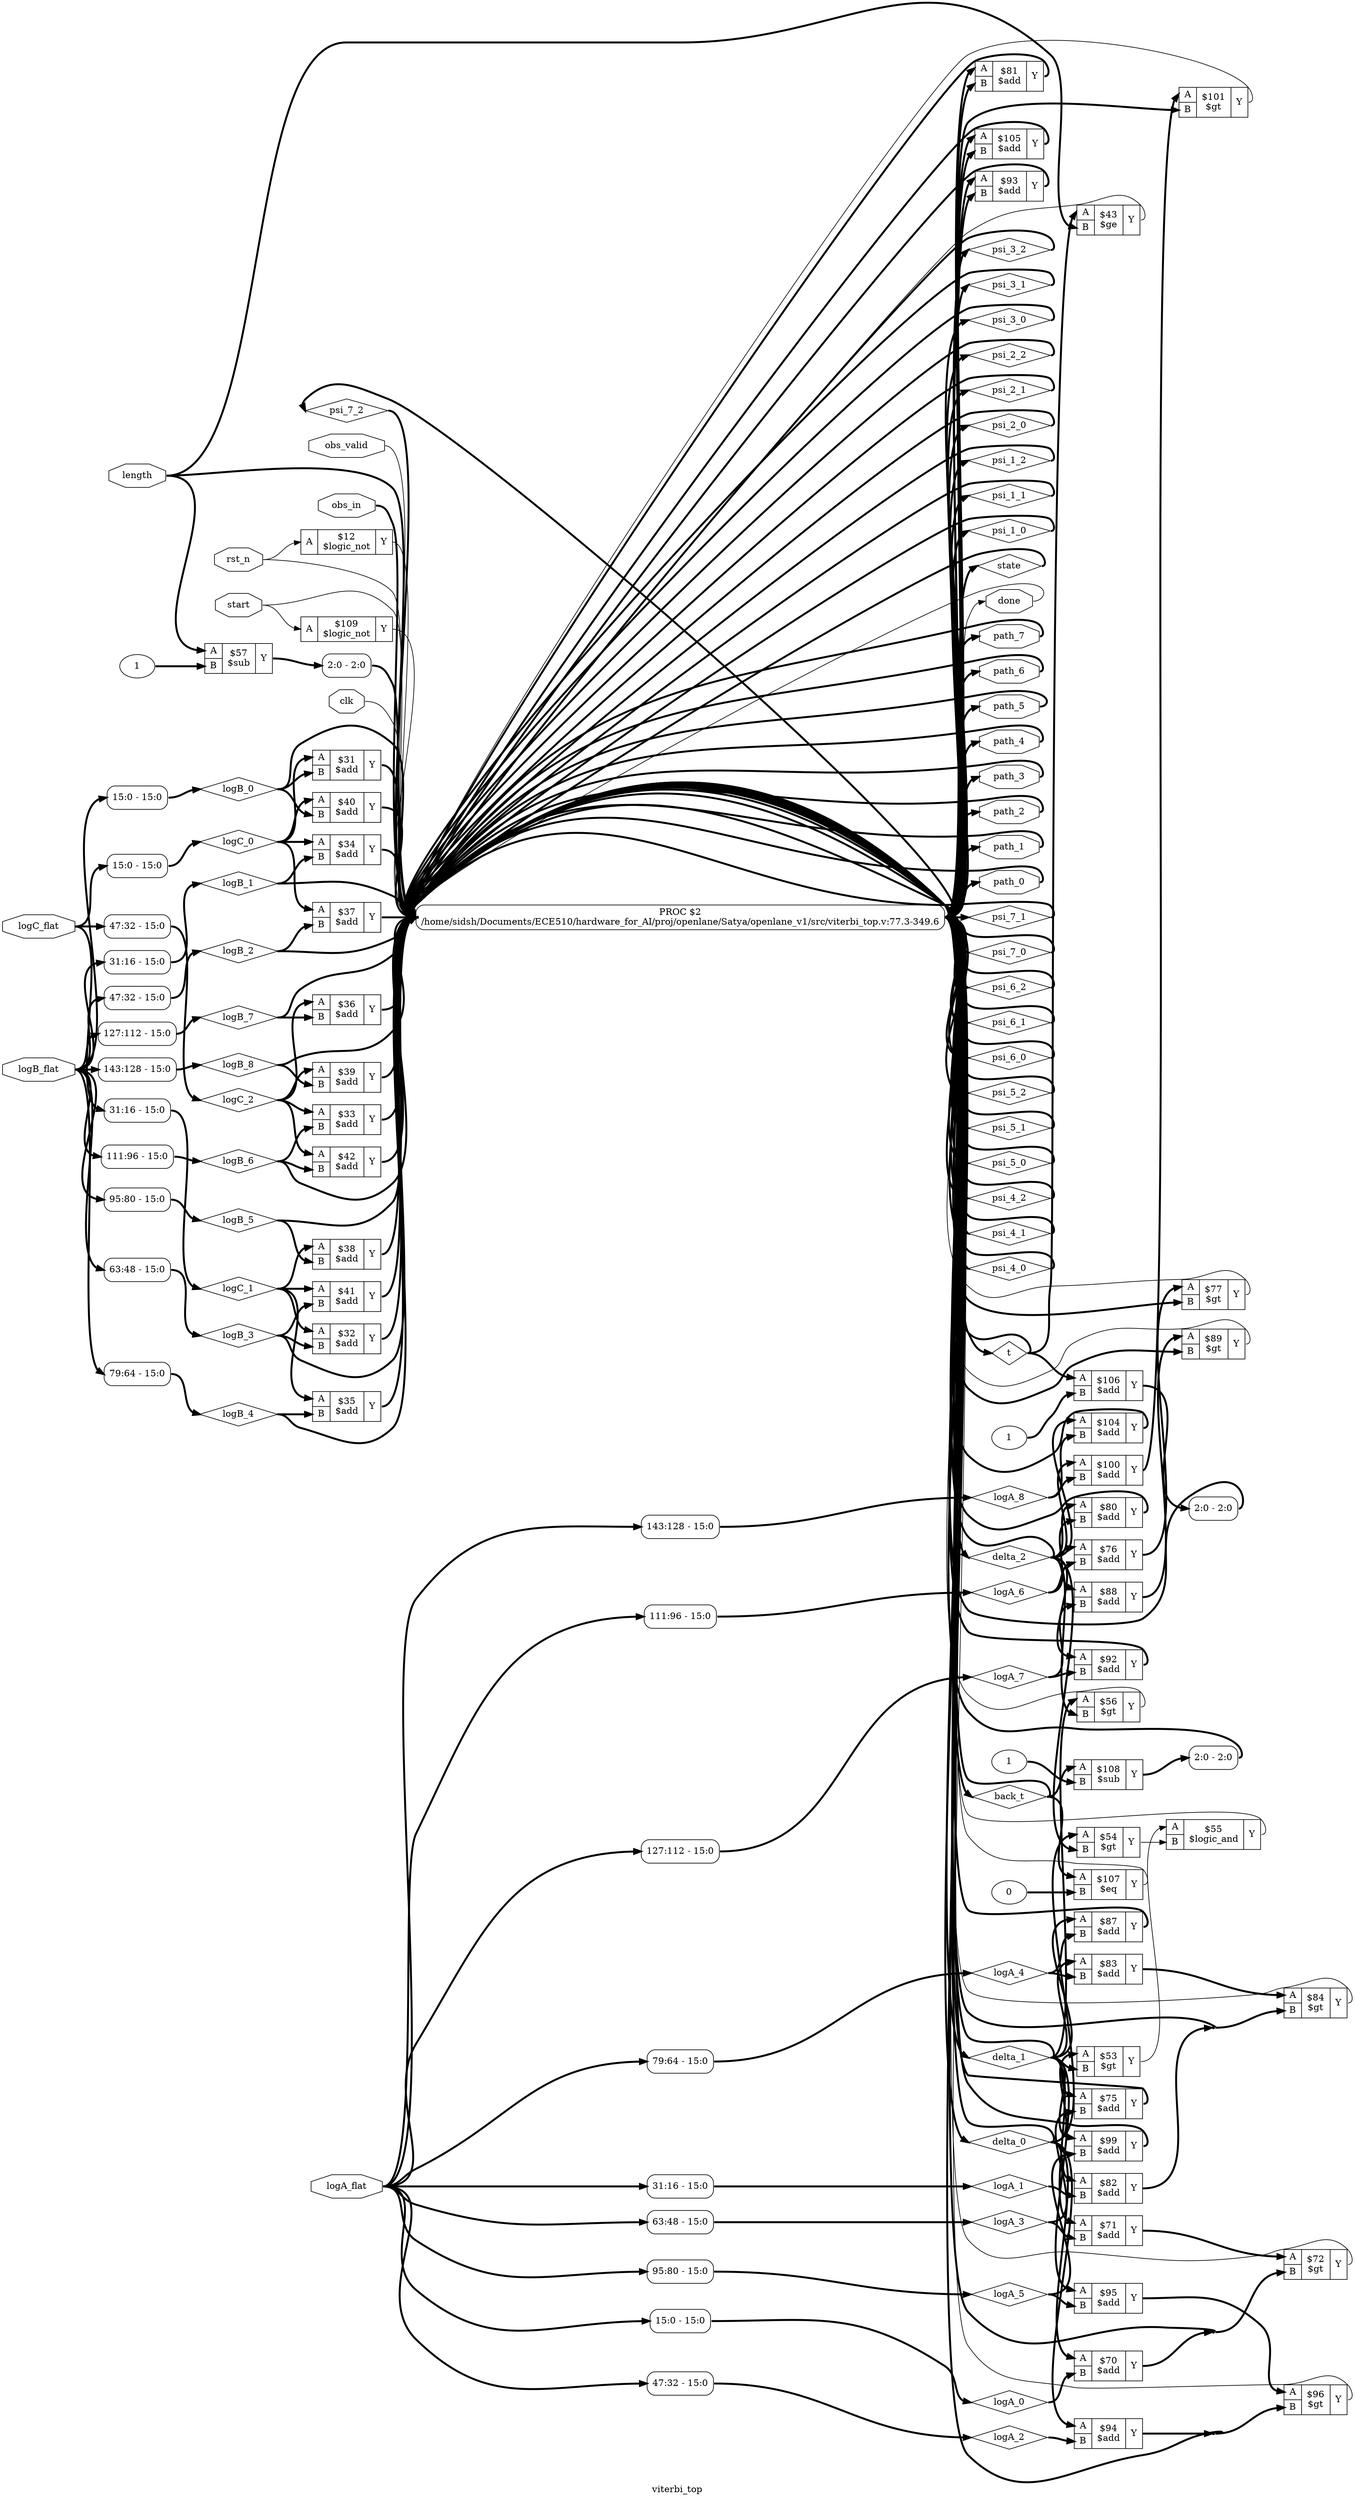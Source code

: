 digraph "viterbi_top" {
label="viterbi_top";
rankdir="LR";
remincross=true;
n153 [ shape=diamond, label="psi_7_2", color="black", fontcolor="black"];
n154 [ shape=diamond, label="psi_7_1", color="black", fontcolor="black"];
n155 [ shape=diamond, label="psi_7_0", color="black", fontcolor="black"];
n156 [ shape=diamond, label="psi_6_2", color="black", fontcolor="black"];
n157 [ shape=diamond, label="psi_6_1", color="black", fontcolor="black"];
n158 [ shape=diamond, label="psi_6_0", color="black", fontcolor="black"];
n159 [ shape=diamond, label="psi_5_2", color="black", fontcolor="black"];
n160 [ shape=diamond, label="psi_5_1", color="black", fontcolor="black"];
n161 [ shape=diamond, label="psi_5_0", color="black", fontcolor="black"];
n162 [ shape=diamond, label="psi_4_2", color="black", fontcolor="black"];
n163 [ shape=diamond, label="psi_4_1", color="black", fontcolor="black"];
n164 [ shape=diamond, label="psi_4_0", color="black", fontcolor="black"];
n165 [ shape=diamond, label="psi_3_2", color="black", fontcolor="black"];
n166 [ shape=diamond, label="psi_3_1", color="black", fontcolor="black"];
n167 [ shape=diamond, label="psi_3_0", color="black", fontcolor="black"];
n168 [ shape=diamond, label="psi_2_2", color="black", fontcolor="black"];
n169 [ shape=diamond, label="psi_2_1", color="black", fontcolor="black"];
n170 [ shape=diamond, label="psi_2_0", color="black", fontcolor="black"];
n171 [ shape=diamond, label="psi_1_2", color="black", fontcolor="black"];
n172 [ shape=diamond, label="psi_1_1", color="black", fontcolor="black"];
n173 [ shape=diamond, label="psi_1_0", color="black", fontcolor="black"];
n174 [ shape=diamond, label="delta_2", color="black", fontcolor="black"];
n175 [ shape=diamond, label="delta_1", color="black", fontcolor="black"];
n176 [ shape=diamond, label="delta_0", color="black", fontcolor="black"];
n177 [ shape=diamond, label="back_t", color="black", fontcolor="black"];
n178 [ shape=diamond, label="t", color="black", fontcolor="black"];
n179 [ shape=diamond, label="state", color="black", fontcolor="black"];
n180 [ shape=diamond, label="logB_8", color="black", fontcolor="black"];
n181 [ shape=diamond, label="logB_7", color="black", fontcolor="black"];
n182 [ shape=diamond, label="logB_6", color="black", fontcolor="black"];
n183 [ shape=diamond, label="logB_5", color="black", fontcolor="black"];
n184 [ shape=diamond, label="logB_4", color="black", fontcolor="black"];
n185 [ shape=diamond, label="logB_3", color="black", fontcolor="black"];
n186 [ shape=diamond, label="logB_2", color="black", fontcolor="black"];
n187 [ shape=diamond, label="logB_1", color="black", fontcolor="black"];
n188 [ shape=diamond, label="logB_0", color="black", fontcolor="black"];
n189 [ shape=diamond, label="logC_2", color="black", fontcolor="black"];
n190 [ shape=diamond, label="logC_1", color="black", fontcolor="black"];
n191 [ shape=diamond, label="logC_0", color="black", fontcolor="black"];
n192 [ shape=diamond, label="logA_8", color="black", fontcolor="black"];
n193 [ shape=diamond, label="logA_7", color="black", fontcolor="black"];
n194 [ shape=diamond, label="logA_6", color="black", fontcolor="black"];
n195 [ shape=diamond, label="logA_5", color="black", fontcolor="black"];
n196 [ shape=diamond, label="logA_4", color="black", fontcolor="black"];
n197 [ shape=diamond, label="logA_3", color="black", fontcolor="black"];
n198 [ shape=diamond, label="logA_2", color="black", fontcolor="black"];
n199 [ shape=diamond, label="logA_1", color="black", fontcolor="black"];
n200 [ shape=diamond, label="logA_0", color="black", fontcolor="black"];
n201 [ shape=octagon, label="done", color="black", fontcolor="black"];
n202 [ shape=octagon, label="path_7", color="black", fontcolor="black"];
n203 [ shape=octagon, label="path_6", color="black", fontcolor="black"];
n204 [ shape=octagon, label="path_5", color="black", fontcolor="black"];
n205 [ shape=octagon, label="path_4", color="black", fontcolor="black"];
n206 [ shape=octagon, label="path_3", color="black", fontcolor="black"];
n207 [ shape=octagon, label="path_2", color="black", fontcolor="black"];
n208 [ shape=octagon, label="path_1", color="black", fontcolor="black"];
n209 [ shape=octagon, label="path_0", color="black", fontcolor="black"];
n210 [ shape=octagon, label="logB_flat", color="black", fontcolor="black"];
n211 [ shape=octagon, label="logC_flat", color="black", fontcolor="black"];
n212 [ shape=octagon, label="logA_flat", color="black", fontcolor="black"];
n213 [ shape=octagon, label="obs_valid", color="black", fontcolor="black"];
n214 [ shape=octagon, label="obs_in", color="black", fontcolor="black"];
n215 [ shape=octagon, label="length", color="black", fontcolor="black"];
n216 [ shape=octagon, label="start", color="black", fontcolor="black"];
n217 [ shape=octagon, label="rst_n", color="black", fontcolor="black"];
n218 [ shape=octagon, label="clk", color="black", fontcolor="black"];
c221 [ shape=record, label="{{<p219> A}|$109\n$logic_not|{<p220> Y}}",  ];
v0 [ label="1" ];
c223 [ shape=record, label="{{<p219> A|<p222> B}|$108\n$sub|{<p220> Y}}",  ];
v1 [ label="0" ];
c224 [ shape=record, label="{{<p219> A|<p222> B}|$107\n$eq|{<p220> Y}}",  ];
v2 [ label="1" ];
c225 [ shape=record, label="{{<p219> A|<p222> B}|$106\n$add|{<p220> Y}}",  ];
c226 [ shape=record, label="{{<p219> A|<p222> B}|$105\n$add|{<p220> Y}}",  ];
c227 [ shape=record, label="{{<p219> A|<p222> B}|$104\n$add|{<p220> Y}}",  ];
c228 [ shape=record, label="{{<p219> A|<p222> B}|$101\n$gt|{<p220> Y}}",  ];
c229 [ shape=record, label="{{<p219> A|<p222> B}|$100\n$add|{<p220> Y}}",  ];
c230 [ shape=record, label="{{<p219> A|<p222> B}|$99\n$add|{<p220> Y}}",  ];
c231 [ shape=record, label="{{<p219> A|<p222> B}|$96\n$gt|{<p220> Y}}",  ];
c232 [ shape=record, label="{{<p219> A|<p222> B}|$95\n$add|{<p220> Y}}",  ];
c233 [ shape=record, label="{{<p219> A|<p222> B}|$94\n$add|{<p220> Y}}",  ];
c234 [ shape=record, label="{{<p219> A|<p222> B}|$93\n$add|{<p220> Y}}",  ];
c235 [ shape=record, label="{{<p219> A|<p222> B}|$92\n$add|{<p220> Y}}",  ];
c236 [ shape=record, label="{{<p219> A|<p222> B}|$89\n$gt|{<p220> Y}}",  ];
c237 [ shape=record, label="{{<p219> A|<p222> B}|$88\n$add|{<p220> Y}}",  ];
c238 [ shape=record, label="{{<p219> A|<p222> B}|$87\n$add|{<p220> Y}}",  ];
c239 [ shape=record, label="{{<p219> A|<p222> B}|$84\n$gt|{<p220> Y}}",  ];
c240 [ shape=record, label="{{<p219> A|<p222> B}|$83\n$add|{<p220> Y}}",  ];
c241 [ shape=record, label="{{<p219> A|<p222> B}|$82\n$add|{<p220> Y}}",  ];
c242 [ shape=record, label="{{<p219> A|<p222> B}|$81\n$add|{<p220> Y}}",  ];
c243 [ shape=record, label="{{<p219> A|<p222> B}|$80\n$add|{<p220> Y}}",  ];
c244 [ shape=record, label="{{<p219> A|<p222> B}|$77\n$gt|{<p220> Y}}",  ];
c245 [ shape=record, label="{{<p219> A|<p222> B}|$76\n$add|{<p220> Y}}",  ];
c246 [ shape=record, label="{{<p219> A|<p222> B}|$75\n$add|{<p220> Y}}",  ];
c247 [ shape=record, label="{{<p219> A|<p222> B}|$72\n$gt|{<p220> Y}}",  ];
c248 [ shape=record, label="{{<p219> A|<p222> B}|$71\n$add|{<p220> Y}}",  ];
c249 [ shape=record, label="{{<p219> A|<p222> B}|$70\n$add|{<p220> Y}}",  ];
v3 [ label="1" ];
c250 [ shape=record, label="{{<p219> A|<p222> B}|$57\n$sub|{<p220> Y}}",  ];
c251 [ shape=record, label="{{<p219> A|<p222> B}|$56\n$gt|{<p220> Y}}",  ];
c252 [ shape=record, label="{{<p219> A|<p222> B}|$55\n$logic_and|{<p220> Y}}",  ];
c253 [ shape=record, label="{{<p219> A|<p222> B}|$54\n$gt|{<p220> Y}}",  ];
c254 [ shape=record, label="{{<p219> A|<p222> B}|$53\n$gt|{<p220> Y}}",  ];
c255 [ shape=record, label="{{<p219> A|<p222> B}|$43\n$ge|{<p220> Y}}",  ];
c256 [ shape=record, label="{{<p219> A|<p222> B}|$42\n$add|{<p220> Y}}",  ];
c257 [ shape=record, label="{{<p219> A|<p222> B}|$41\n$add|{<p220> Y}}",  ];
c258 [ shape=record, label="{{<p219> A|<p222> B}|$40\n$add|{<p220> Y}}",  ];
c259 [ shape=record, label="{{<p219> A|<p222> B}|$39\n$add|{<p220> Y}}",  ];
c260 [ shape=record, label="{{<p219> A|<p222> B}|$38\n$add|{<p220> Y}}",  ];
c261 [ shape=record, label="{{<p219> A|<p222> B}|$37\n$add|{<p220> Y}}",  ];
c262 [ shape=record, label="{{<p219> A|<p222> B}|$36\n$add|{<p220> Y}}",  ];
c263 [ shape=record, label="{{<p219> A|<p222> B}|$35\n$add|{<p220> Y}}",  ];
c264 [ shape=record, label="{{<p219> A|<p222> B}|$34\n$add|{<p220> Y}}",  ];
c265 [ shape=record, label="{{<p219> A|<p222> B}|$33\n$add|{<p220> Y}}",  ];
c266 [ shape=record, label="{{<p219> A|<p222> B}|$32\n$add|{<p220> Y}}",  ];
c267 [ shape=record, label="{{<p219> A|<p222> B}|$31\n$add|{<p220> Y}}",  ];
c268 [ shape=record, label="{{<p219> A}|$12\n$logic_not|{<p220> Y}}",  ];
x5 [ shape=record, style=rounded, label="<s0> 2:0 - 2:0 ", color="black", fontcolor="black" ];
x6 [ shape=record, style=rounded, label="<s0> 2:0 - 2:0 ", color="black", fontcolor="black" ];
x7 [ shape=record, style=rounded, label="<s0> 2:0 - 2:0 ", color="black", fontcolor="black" ];
p4 [shape=box, style=rounded, label="PROC $2\n/home/sidsh/Documents/ECE510/hardware_for_AI/proj/openlane/Satya/openlane_v1/src/viterbi_top.v:77.3-349.6", ];
x8 [ shape=record, style=rounded, label="<s0> 15:0 - 15:0 ", color="black", fontcolor="black" ];
x9 [ shape=record, style=rounded, label="<s0> 31:16 - 15:0 ", color="black", fontcolor="black" ];
x10 [ shape=record, style=rounded, label="<s0> 47:32 - 15:0 ", color="black", fontcolor="black" ];
x11 [ shape=record, style=rounded, label="<s0> 63:48 - 15:0 ", color="black", fontcolor="black" ];
x12 [ shape=record, style=rounded, label="<s0> 79:64 - 15:0 ", color="black", fontcolor="black" ];
x13 [ shape=record, style=rounded, label="<s0> 95:80 - 15:0 ", color="black", fontcolor="black" ];
x14 [ shape=record, style=rounded, label="<s0> 111:96 - 15:0 ", color="black", fontcolor="black" ];
x15 [ shape=record, style=rounded, label="<s0> 127:112 - 15:0 ", color="black", fontcolor="black" ];
x16 [ shape=record, style=rounded, label="<s0> 143:128 - 15:0 ", color="black", fontcolor="black" ];
x17 [ shape=record, style=rounded, label="<s0> 15:0 - 15:0 ", color="black", fontcolor="black" ];
x18 [ shape=record, style=rounded, label="<s0> 31:16 - 15:0 ", color="black", fontcolor="black" ];
x19 [ shape=record, style=rounded, label="<s0> 47:32 - 15:0 ", color="black", fontcolor="black" ];
x20 [ shape=record, style=rounded, label="<s0> 15:0 - 15:0 ", color="black", fontcolor="black" ];
x21 [ shape=record, style=rounded, label="<s0> 31:16 - 15:0 ", color="black", fontcolor="black" ];
x22 [ shape=record, style=rounded, label="<s0> 47:32 - 15:0 ", color="black", fontcolor="black" ];
x23 [ shape=record, style=rounded, label="<s0> 63:48 - 15:0 ", color="black", fontcolor="black" ];
x24 [ shape=record, style=rounded, label="<s0> 79:64 - 15:0 ", color="black", fontcolor="black" ];
x25 [ shape=record, style=rounded, label="<s0> 95:80 - 15:0 ", color="black", fontcolor="black" ];
x26 [ shape=record, style=rounded, label="<s0> 111:96 - 15:0 ", color="black", fontcolor="black" ];
x27 [ shape=record, style=rounded, label="<s0> 127:112 - 15:0 ", color="black", fontcolor="black" ];
x28 [ shape=record, style=rounded, label="<s0> 143:128 - 15:0 ", color="black", fontcolor="black" ];
c221:p220:e -> p4:w [color="black", fontcolor="black", label=""];
c229:p220:e -> c228:p219:w [color="black", fontcolor="black", style="setlinewidth(3)", label=""];
c230:p220:e -> p4:w [color="black", fontcolor="black", style="setlinewidth(3)", label=""];
p4:e -> c228:p222:w [color="black", fontcolor="black", style="setlinewidth(3)", label=""];
c231:p220:e -> p4:w [color="black", fontcolor="black", label=""];
c232:p220:e -> c231:p219:w [color="black", fontcolor="black", style="setlinewidth(3)", label=""];
p4:e -> n153:w [color="black", fontcolor="black", style="setlinewidth(3)", label=""];
n153:e -> p4:w [color="black", fontcolor="black", style="setlinewidth(3)", label=""];
p4:e -> n154:w [color="black", fontcolor="black", style="setlinewidth(3)", label=""];
n154:e -> p4:w [color="black", fontcolor="black", style="setlinewidth(3)", label=""];
p4:e -> n155:w [color="black", fontcolor="black", style="setlinewidth(3)", label=""];
n155:e -> p4:w [color="black", fontcolor="black", style="setlinewidth(3)", label=""];
p4:e -> n156:w [color="black", fontcolor="black", style="setlinewidth(3)", label=""];
n156:e -> p4:w [color="black", fontcolor="black", style="setlinewidth(3)", label=""];
p4:e -> n157:w [color="black", fontcolor="black", style="setlinewidth(3)", label=""];
n157:e -> p4:w [color="black", fontcolor="black", style="setlinewidth(3)", label=""];
p4:e -> n158:w [color="black", fontcolor="black", style="setlinewidth(3)", label=""];
n158:e -> p4:w [color="black", fontcolor="black", style="setlinewidth(3)", label=""];
p4:e -> n159:w [color="black", fontcolor="black", style="setlinewidth(3)", label=""];
n159:e -> p4:w [color="black", fontcolor="black", style="setlinewidth(3)", label=""];
n16 [ shape=point ];
c233:p220:e -> n16:w [color="black", fontcolor="black", style="setlinewidth(3)", label=""];
n16:e -> c231:p222:w [color="black", fontcolor="black", style="setlinewidth(3)", label=""];
n16:e -> p4:w [color="black", fontcolor="black", style="setlinewidth(3)", label=""];
p4:e -> n160:w [color="black", fontcolor="black", style="setlinewidth(3)", label=""];
n160:e -> p4:w [color="black", fontcolor="black", style="setlinewidth(3)", label=""];
p4:e -> n161:w [color="black", fontcolor="black", style="setlinewidth(3)", label=""];
n161:e -> p4:w [color="black", fontcolor="black", style="setlinewidth(3)", label=""];
p4:e -> n162:w [color="black", fontcolor="black", style="setlinewidth(3)", label=""];
n162:e -> p4:w [color="black", fontcolor="black", style="setlinewidth(3)", label=""];
p4:e -> n163:w [color="black", fontcolor="black", style="setlinewidth(3)", label=""];
n163:e -> p4:w [color="black", fontcolor="black", style="setlinewidth(3)", label=""];
p4:e -> n164:w [color="black", fontcolor="black", style="setlinewidth(3)", label=""];
n164:e -> p4:w [color="black", fontcolor="black", style="setlinewidth(3)", label=""];
p4:e -> n165:w [color="black", fontcolor="black", style="setlinewidth(3)", label=""];
n165:e -> p4:w [color="black", fontcolor="black", style="setlinewidth(3)", label=""];
p4:e -> n166:w [color="black", fontcolor="black", style="setlinewidth(3)", label=""];
n166:e -> p4:w [color="black", fontcolor="black", style="setlinewidth(3)", label=""];
p4:e -> n167:w [color="black", fontcolor="black", style="setlinewidth(3)", label=""];
n167:e -> p4:w [color="black", fontcolor="black", style="setlinewidth(3)", label=""];
p4:e -> n168:w [color="black", fontcolor="black", style="setlinewidth(3)", label=""];
n168:e -> p4:w [color="black", fontcolor="black", style="setlinewidth(3)", label=""];
p4:e -> n169:w [color="black", fontcolor="black", style="setlinewidth(3)", label=""];
n169:e -> p4:w [color="black", fontcolor="black", style="setlinewidth(3)", label=""];
c234:p220:e -> p4:w [color="black", fontcolor="black", style="setlinewidth(3)", label=""];
p4:e -> n170:w [color="black", fontcolor="black", style="setlinewidth(3)", label=""];
n170:e -> p4:w [color="black", fontcolor="black", style="setlinewidth(3)", label=""];
p4:e -> n171:w [color="black", fontcolor="black", style="setlinewidth(3)", label=""];
n171:e -> p4:w [color="black", fontcolor="black", style="setlinewidth(3)", label=""];
p4:e -> n172:w [color="black", fontcolor="black", style="setlinewidth(3)", label=""];
n172:e -> p4:w [color="black", fontcolor="black", style="setlinewidth(3)", label=""];
p4:e -> n173:w [color="black", fontcolor="black", style="setlinewidth(3)", label=""];
n173:e -> p4:w [color="black", fontcolor="black", style="setlinewidth(3)", label=""];
p4:e -> n174:w [color="black", fontcolor="black", style="setlinewidth(3)", label=""];
n174:e -> c227:p219:w [color="black", fontcolor="black", style="setlinewidth(3)", label=""];
n174:e -> c229:p219:w [color="black", fontcolor="black", style="setlinewidth(3)", label=""];
n174:e -> c235:p219:w [color="black", fontcolor="black", style="setlinewidth(3)", label=""];
n174:e -> c237:p219:w [color="black", fontcolor="black", style="setlinewidth(3)", label=""];
n174:e -> c243:p219:w [color="black", fontcolor="black", style="setlinewidth(3)", label=""];
n174:e -> c245:p219:w [color="black", fontcolor="black", style="setlinewidth(3)", label=""];
n174:e -> c251:p222:w [color="black", fontcolor="black", style="setlinewidth(3)", label=""];
n174:e -> c253:p222:w [color="black", fontcolor="black", style="setlinewidth(3)", label=""];
n174:e -> p4:w [color="black", fontcolor="black", style="setlinewidth(3)", label=""];
p4:e -> n175:w [color="black", fontcolor="black", style="setlinewidth(3)", label=""];
n175:e -> c230:p219:w [color="black", fontcolor="black", style="setlinewidth(3)", label=""];
n175:e -> c232:p219:w [color="black", fontcolor="black", style="setlinewidth(3)", label=""];
n175:e -> c238:p219:w [color="black", fontcolor="black", style="setlinewidth(3)", label=""];
n175:e -> c240:p219:w [color="black", fontcolor="black", style="setlinewidth(3)", label=""];
n175:e -> c246:p219:w [color="black", fontcolor="black", style="setlinewidth(3)", label=""];
n175:e -> c248:p219:w [color="black", fontcolor="black", style="setlinewidth(3)", label=""];
n175:e -> c251:p219:w [color="black", fontcolor="black", style="setlinewidth(3)", label=""];
n175:e -> c254:p222:w [color="black", fontcolor="black", style="setlinewidth(3)", label=""];
n175:e -> p4:w [color="black", fontcolor="black", style="setlinewidth(3)", label=""];
p4:e -> n176:w [color="black", fontcolor="black", style="setlinewidth(3)", label=""];
n176:e -> c233:p219:w [color="black", fontcolor="black", style="setlinewidth(3)", label=""];
n176:e -> c241:p219:w [color="black", fontcolor="black", style="setlinewidth(3)", label=""];
n176:e -> c249:p219:w [color="black", fontcolor="black", style="setlinewidth(3)", label=""];
n176:e -> c253:p219:w [color="black", fontcolor="black", style="setlinewidth(3)", label=""];
n176:e -> c254:p219:w [color="black", fontcolor="black", style="setlinewidth(3)", label=""];
n176:e -> p4:w [color="black", fontcolor="black", style="setlinewidth(3)", label=""];
p4:e -> n177:w [color="black", fontcolor="black", style="setlinewidth(3)", label=""];
n177:e -> c223:p219:w [color="black", fontcolor="black", style="setlinewidth(3)", label=""];
n177:e -> c224:p219:w [color="black", fontcolor="black", style="setlinewidth(3)", label=""];
n177:e -> p4:w [color="black", fontcolor="black", style="setlinewidth(3)", label=""];
p4:e -> n178:w [color="black", fontcolor="black", style="setlinewidth(3)", label=""];
n178:e -> c225:p219:w [color="black", fontcolor="black", style="setlinewidth(3)", label=""];
n178:e -> c255:p219:w [color="black", fontcolor="black", style="setlinewidth(3)", label=""];
n178:e -> p4:w [color="black", fontcolor="black", style="setlinewidth(3)", label=""];
p4:e -> n179:w [color="black", fontcolor="black", style="setlinewidth(3)", label=""];
n179:e -> p4:w [color="black", fontcolor="black", style="setlinewidth(3)", label=""];
c235:p220:e -> p4:w [color="black", fontcolor="black", style="setlinewidth(3)", label=""];
x28:e -> n180:w [color="black", fontcolor="black", style="setlinewidth(3)", label=""];
n180:e -> c259:p222:w [color="black", fontcolor="black", style="setlinewidth(3)", label=""];
n180:e -> p4:w [color="black", fontcolor="black", style="setlinewidth(3)", label=""];
x27:e -> n181:w [color="black", fontcolor="black", style="setlinewidth(3)", label=""];
n181:e -> c262:p222:w [color="black", fontcolor="black", style="setlinewidth(3)", label=""];
n181:e -> p4:w [color="black", fontcolor="black", style="setlinewidth(3)", label=""];
x26:e -> n182:w [color="black", fontcolor="black", style="setlinewidth(3)", label=""];
n182:e -> c256:p222:w [color="black", fontcolor="black", style="setlinewidth(3)", label=""];
n182:e -> c265:p222:w [color="black", fontcolor="black", style="setlinewidth(3)", label=""];
n182:e -> p4:w [color="black", fontcolor="black", style="setlinewidth(3)", label=""];
x25:e -> n183:w [color="black", fontcolor="black", style="setlinewidth(3)", label=""];
n183:e -> c260:p222:w [color="black", fontcolor="black", style="setlinewidth(3)", label=""];
n183:e -> p4:w [color="black", fontcolor="black", style="setlinewidth(3)", label=""];
x24:e -> n184:w [color="black", fontcolor="black", style="setlinewidth(3)", label=""];
n184:e -> c263:p222:w [color="black", fontcolor="black", style="setlinewidth(3)", label=""];
n184:e -> p4:w [color="black", fontcolor="black", style="setlinewidth(3)", label=""];
x23:e -> n185:w [color="black", fontcolor="black", style="setlinewidth(3)", label=""];
n185:e -> c257:p222:w [color="black", fontcolor="black", style="setlinewidth(3)", label=""];
n185:e -> c266:p222:w [color="black", fontcolor="black", style="setlinewidth(3)", label=""];
n185:e -> p4:w [color="black", fontcolor="black", style="setlinewidth(3)", label=""];
x22:e -> n186:w [color="black", fontcolor="black", style="setlinewidth(3)", label=""];
n186:e -> c261:p222:w [color="black", fontcolor="black", style="setlinewidth(3)", label=""];
n186:e -> p4:w [color="black", fontcolor="black", style="setlinewidth(3)", label=""];
x21:e -> n187:w [color="black", fontcolor="black", style="setlinewidth(3)", label=""];
n187:e -> c264:p222:w [color="black", fontcolor="black", style="setlinewidth(3)", label=""];
n187:e -> p4:w [color="black", fontcolor="black", style="setlinewidth(3)", label=""];
x20:e -> n188:w [color="black", fontcolor="black", style="setlinewidth(3)", label=""];
n188:e -> c258:p222:w [color="black", fontcolor="black", style="setlinewidth(3)", label=""];
n188:e -> c267:p222:w [color="black", fontcolor="black", style="setlinewidth(3)", label=""];
n188:e -> p4:w [color="black", fontcolor="black", style="setlinewidth(3)", label=""];
x19:e -> n189:w [color="black", fontcolor="black", style="setlinewidth(3)", label=""];
n189:e -> c256:p219:w [color="black", fontcolor="black", style="setlinewidth(3)", label=""];
n189:e -> c259:p219:w [color="black", fontcolor="black", style="setlinewidth(3)", label=""];
n189:e -> c262:p219:w [color="black", fontcolor="black", style="setlinewidth(3)", label=""];
n189:e -> c265:p219:w [color="black", fontcolor="black", style="setlinewidth(3)", label=""];
x18:e -> n190:w [color="black", fontcolor="black", style="setlinewidth(3)", label=""];
n190:e -> c257:p219:w [color="black", fontcolor="black", style="setlinewidth(3)", label=""];
n190:e -> c260:p219:w [color="black", fontcolor="black", style="setlinewidth(3)", label=""];
n190:e -> c263:p219:w [color="black", fontcolor="black", style="setlinewidth(3)", label=""];
n190:e -> c266:p219:w [color="black", fontcolor="black", style="setlinewidth(3)", label=""];
x17:e -> n191:w [color="black", fontcolor="black", style="setlinewidth(3)", label=""];
n191:e -> c258:p219:w [color="black", fontcolor="black", style="setlinewidth(3)", label=""];
n191:e -> c261:p219:w [color="black", fontcolor="black", style="setlinewidth(3)", label=""];
n191:e -> c264:p219:w [color="black", fontcolor="black", style="setlinewidth(3)", label=""];
n191:e -> c267:p219:w [color="black", fontcolor="black", style="setlinewidth(3)", label=""];
x16:e -> n192:w [color="black", fontcolor="black", style="setlinewidth(3)", label=""];
n192:e -> c227:p222:w [color="black", fontcolor="black", style="setlinewidth(3)", label=""];
n192:e -> c229:p222:w [color="black", fontcolor="black", style="setlinewidth(3)", label=""];
x15:e -> n193:w [color="black", fontcolor="black", style="setlinewidth(3)", label=""];
n193:e -> c235:p222:w [color="black", fontcolor="black", style="setlinewidth(3)", label=""];
n193:e -> c237:p222:w [color="black", fontcolor="black", style="setlinewidth(3)", label=""];
x14:e -> n194:w [color="black", fontcolor="black", style="setlinewidth(3)", label=""];
n194:e -> c243:p222:w [color="black", fontcolor="black", style="setlinewidth(3)", label=""];
n194:e -> c245:p222:w [color="black", fontcolor="black", style="setlinewidth(3)", label=""];
x13:e -> n195:w [color="black", fontcolor="black", style="setlinewidth(3)", label=""];
n195:e -> c230:p222:w [color="black", fontcolor="black", style="setlinewidth(3)", label=""];
n195:e -> c232:p222:w [color="black", fontcolor="black", style="setlinewidth(3)", label=""];
x12:e -> n196:w [color="black", fontcolor="black", style="setlinewidth(3)", label=""];
n196:e -> c238:p222:w [color="black", fontcolor="black", style="setlinewidth(3)", label=""];
n196:e -> c240:p222:w [color="black", fontcolor="black", style="setlinewidth(3)", label=""];
x11:e -> n197:w [color="black", fontcolor="black", style="setlinewidth(3)", label=""];
n197:e -> c246:p222:w [color="black", fontcolor="black", style="setlinewidth(3)", label=""];
n197:e -> c248:p222:w [color="black", fontcolor="black", style="setlinewidth(3)", label=""];
x10:e -> n198:w [color="black", fontcolor="black", style="setlinewidth(3)", label=""];
n198:e -> c233:p222:w [color="black", fontcolor="black", style="setlinewidth(3)", label=""];
x9:e -> n199:w [color="black", fontcolor="black", style="setlinewidth(3)", label=""];
n199:e -> c241:p222:w [color="black", fontcolor="black", style="setlinewidth(3)", label=""];
c223:p220:e -> x7:s0:w [color="black", fontcolor="black", style="setlinewidth(3)", label=""];
p4:e -> c234:p219:w [color="black", fontcolor="black", style="setlinewidth(3)", label=""];
x8:e -> n200:w [color="black", fontcolor="black", style="setlinewidth(3)", label=""];
n200:e -> c249:p222:w [color="black", fontcolor="black", style="setlinewidth(3)", label=""];
p4:e -> n201:w [color="black", fontcolor="black", label=""];
n201:e -> p4:w [color="black", fontcolor="black", label=""];
p4:e -> n202:w [color="black", fontcolor="black", style="setlinewidth(3)", label=""];
n202:e -> p4:w [color="black", fontcolor="black", style="setlinewidth(3)", label=""];
p4:e -> n203:w [color="black", fontcolor="black", style="setlinewidth(3)", label=""];
n203:e -> p4:w [color="black", fontcolor="black", style="setlinewidth(3)", label=""];
p4:e -> n204:w [color="black", fontcolor="black", style="setlinewidth(3)", label=""];
n204:e -> p4:w [color="black", fontcolor="black", style="setlinewidth(3)", label=""];
p4:e -> n205:w [color="black", fontcolor="black", style="setlinewidth(3)", label=""];
n205:e -> p4:w [color="black", fontcolor="black", style="setlinewidth(3)", label=""];
p4:e -> n206:w [color="black", fontcolor="black", style="setlinewidth(3)", label=""];
n206:e -> p4:w [color="black", fontcolor="black", style="setlinewidth(3)", label=""];
p4:e -> n207:w [color="black", fontcolor="black", style="setlinewidth(3)", label=""];
n207:e -> p4:w [color="black", fontcolor="black", style="setlinewidth(3)", label=""];
p4:e -> n208:w [color="black", fontcolor="black", style="setlinewidth(3)", label=""];
n208:e -> p4:w [color="black", fontcolor="black", style="setlinewidth(3)", label=""];
p4:e -> n209:w [color="black", fontcolor="black", style="setlinewidth(3)", label=""];
n209:e -> p4:w [color="black", fontcolor="black", style="setlinewidth(3)", label=""];
c236:p220:e -> p4:w [color="black", fontcolor="black", label=""];
n210:e -> x20:s0:w [color="black", fontcolor="black", style="setlinewidth(3)", label=""];
n210:e -> x21:s0:w [color="black", fontcolor="black", style="setlinewidth(3)", label=""];
n210:e -> x22:s0:w [color="black", fontcolor="black", style="setlinewidth(3)", label=""];
n210:e -> x23:s0:w [color="black", fontcolor="black", style="setlinewidth(3)", label=""];
n210:e -> x24:s0:w [color="black", fontcolor="black", style="setlinewidth(3)", label=""];
n210:e -> x25:s0:w [color="black", fontcolor="black", style="setlinewidth(3)", label=""];
n210:e -> x26:s0:w [color="black", fontcolor="black", style="setlinewidth(3)", label=""];
n210:e -> x27:s0:w [color="black", fontcolor="black", style="setlinewidth(3)", label=""];
n210:e -> x28:s0:w [color="black", fontcolor="black", style="setlinewidth(3)", label=""];
n211:e -> x17:s0:w [color="black", fontcolor="black", style="setlinewidth(3)", label=""];
n211:e -> x18:s0:w [color="black", fontcolor="black", style="setlinewidth(3)", label=""];
n211:e -> x19:s0:w [color="black", fontcolor="black", style="setlinewidth(3)", label=""];
n212:e -> x10:s0:w [color="black", fontcolor="black", style="setlinewidth(3)", label=""];
n212:e -> x11:s0:w [color="black", fontcolor="black", style="setlinewidth(3)", label=""];
n212:e -> x12:s0:w [color="black", fontcolor="black", style="setlinewidth(3)", label=""];
n212:e -> x13:s0:w [color="black", fontcolor="black", style="setlinewidth(3)", label=""];
n212:e -> x14:s0:w [color="black", fontcolor="black", style="setlinewidth(3)", label=""];
n212:e -> x15:s0:w [color="black", fontcolor="black", style="setlinewidth(3)", label=""];
n212:e -> x16:s0:w [color="black", fontcolor="black", style="setlinewidth(3)", label=""];
n212:e -> x8:s0:w [color="black", fontcolor="black", style="setlinewidth(3)", label=""];
n212:e -> x9:s0:w [color="black", fontcolor="black", style="setlinewidth(3)", label=""];
n213:e -> p4:w [color="black", fontcolor="black", label=""];
n214:e -> p4:w [color="black", fontcolor="black", style="setlinewidth(3)", label=""];
n215:e -> c250:p219:w [color="black", fontcolor="black", style="setlinewidth(3)", label=""];
n215:e -> c255:p222:w [color="black", fontcolor="black", style="setlinewidth(3)", label=""];
n215:e -> p4:w [color="black", fontcolor="black", style="setlinewidth(3)", label=""];
n216:e -> c221:p219:w [color="black", fontcolor="black", label=""];
n216:e -> p4:w [color="black", fontcolor="black", label=""];
n217:e -> c268:p219:w [color="black", fontcolor="black", label=""];
n217:e -> p4:w [color="black", fontcolor="black", label=""];
n218:e -> p4:w [color="black", fontcolor="black", label=""];
c237:p220:e -> c236:p219:w [color="black", fontcolor="black", style="setlinewidth(3)", label=""];
c238:p220:e -> p4:w [color="black", fontcolor="black", style="setlinewidth(3)", label=""];
p4:e -> c236:p222:w [color="black", fontcolor="black", style="setlinewidth(3)", label=""];
c239:p220:e -> p4:w [color="black", fontcolor="black", label=""];
c240:p220:e -> c239:p219:w [color="black", fontcolor="black", style="setlinewidth(3)", label=""];
n28 [ shape=point ];
c241:p220:e -> n28:w [color="black", fontcolor="black", style="setlinewidth(3)", label=""];
n28:e -> c239:p222:w [color="black", fontcolor="black", style="setlinewidth(3)", label=""];
n28:e -> p4:w [color="black", fontcolor="black", style="setlinewidth(3)", label=""];
c242:p220:e -> p4:w [color="black", fontcolor="black", style="setlinewidth(3)", label=""];
c224:p220:e -> p4:w [color="black", fontcolor="black", label=""];
c243:p220:e -> p4:w [color="black", fontcolor="black", style="setlinewidth(3)", label=""];
p4:e -> c242:p219:w [color="black", fontcolor="black", style="setlinewidth(3)", label=""];
c244:p220:e -> p4:w [color="black", fontcolor="black", label=""];
c245:p220:e -> c244:p219:w [color="black", fontcolor="black", style="setlinewidth(3)", label=""];
c246:p220:e -> p4:w [color="black", fontcolor="black", style="setlinewidth(3)", label=""];
p4:e -> c244:p222:w [color="black", fontcolor="black", style="setlinewidth(3)", label=""];
c247:p220:e -> p4:w [color="black", fontcolor="black", label=""];
c248:p220:e -> c247:p219:w [color="black", fontcolor="black", style="setlinewidth(3)", label=""];
c225:p220:e -> x6:s0:w [color="black", fontcolor="black", style="setlinewidth(3)", label=""];
n40 [ shape=point ];
c249:p220:e -> n40:w [color="black", fontcolor="black", style="setlinewidth(3)", label=""];
n40:e -> c247:p222:w [color="black", fontcolor="black", style="setlinewidth(3)", label=""];
n40:e -> p4:w [color="black", fontcolor="black", style="setlinewidth(3)", label=""];
p4:e -> c226:p222:w [color="black", fontcolor="black", style="setlinewidth(3)", label=""];
p4:e -> c234:p222:w [color="black", fontcolor="black", style="setlinewidth(3)", label=""];
p4:e -> c242:p222:w [color="black", fontcolor="black", style="setlinewidth(3)", label=""];
c226:p220:e -> p4:w [color="black", fontcolor="black", style="setlinewidth(3)", label=""];
c250:p220:e -> x5:s0:w [color="black", fontcolor="black", style="setlinewidth(3)", label=""];
c251:p220:e -> p4:w [color="black", fontcolor="black", label=""];
c252:p220:e -> p4:w [color="black", fontcolor="black", label=""];
c253:p220:e -> c252:p222:w [color="black", fontcolor="black", label=""];
c254:p220:e -> c252:p219:w [color="black", fontcolor="black", label=""];
c227:p220:e -> p4:w [color="black", fontcolor="black", style="setlinewidth(3)", label=""];
c255:p220:e -> p4:w [color="black", fontcolor="black", label=""];
c256:p220:e -> p4:w [color="black", fontcolor="black", style="setlinewidth(3)", label=""];
c257:p220:e -> p4:w [color="black", fontcolor="black", style="setlinewidth(3)", label=""];
c258:p220:e -> p4:w [color="black", fontcolor="black", style="setlinewidth(3)", label=""];
c259:p220:e -> p4:w [color="black", fontcolor="black", style="setlinewidth(3)", label=""];
c260:p220:e -> p4:w [color="black", fontcolor="black", style="setlinewidth(3)", label=""];
c261:p220:e -> p4:w [color="black", fontcolor="black", style="setlinewidth(3)", label=""];
c262:p220:e -> p4:w [color="black", fontcolor="black", style="setlinewidth(3)", label=""];
c263:p220:e -> p4:w [color="black", fontcolor="black", style="setlinewidth(3)", label=""];
c264:p220:e -> p4:w [color="black", fontcolor="black", style="setlinewidth(3)", label=""];
c265:p220:e -> p4:w [color="black", fontcolor="black", style="setlinewidth(3)", label=""];
c266:p220:e -> p4:w [color="black", fontcolor="black", style="setlinewidth(3)", label=""];
c267:p220:e -> p4:w [color="black", fontcolor="black", style="setlinewidth(3)", label=""];
p4:e -> c226:p219:w [color="black", fontcolor="black", style="setlinewidth(3)", label=""];
c228:p220:e -> p4:w [color="black", fontcolor="black", label=""];
c268:p220:e -> p4:w [color="black", fontcolor="black", label=""];
v0:e -> c223:p222:w [color="black", fontcolor="black", style="setlinewidth(3)", label=""];
v1:e -> c224:p222:w [color="black", fontcolor="black", style="setlinewidth(3)", label=""];
v2:e -> c225:p222:w [color="black", fontcolor="black", style="setlinewidth(3)", label=""];
v3:e -> c250:p222:w [color="black", fontcolor="black", style="setlinewidth(3)", label=""];
x5:e -> p4:w [color="black", fontcolor="black", style="setlinewidth(3)", label=""];
x6:e -> p4:w [color="black", fontcolor="black", style="setlinewidth(3)", label=""];
x7:e -> p4:w [color="black", fontcolor="black", style="setlinewidth(3)", label=""];
}
